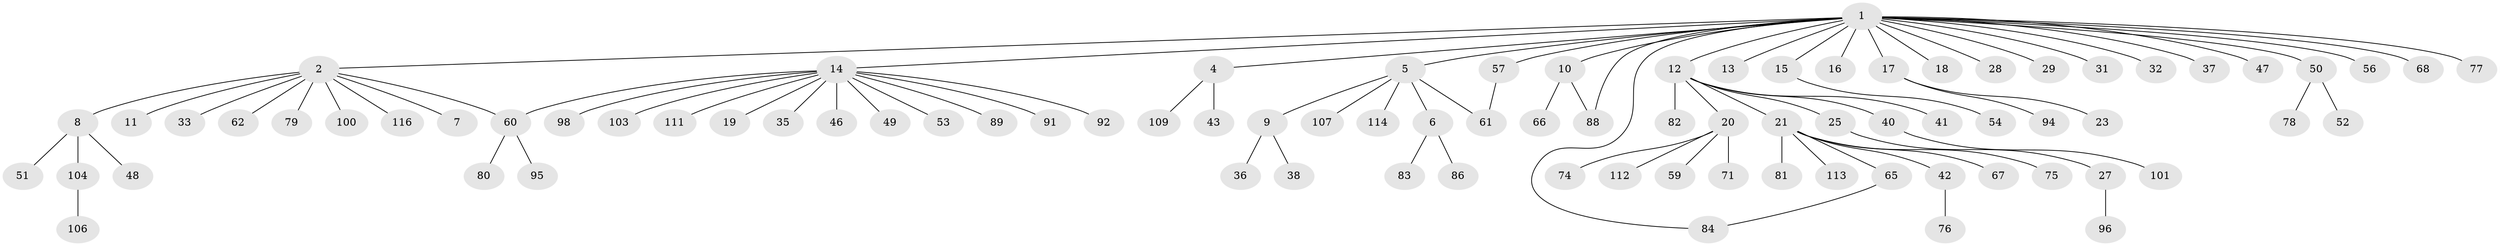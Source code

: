 // Generated by graph-tools (version 1.1) at 2025/51/02/27/25 19:51:54]
// undirected, 88 vertices, 91 edges
graph export_dot {
graph [start="1"]
  node [color=gray90,style=filled];
  1 [super="+3"];
  2 [super="+22"];
  4 [super="+105"];
  5 [super="+39"];
  6 [super="+99"];
  7;
  8 [super="+55"];
  9 [super="+64"];
  10 [super="+44"];
  11;
  12 [super="+93"];
  13 [super="+45"];
  14 [super="+24"];
  15 [super="+72"];
  16;
  17 [super="+30"];
  18;
  19 [super="+110"];
  20 [super="+58"];
  21 [super="+34"];
  23 [super="+63"];
  25 [super="+26"];
  27;
  28;
  29;
  31;
  32 [super="+97"];
  33;
  35;
  36;
  37;
  38;
  40 [super="+73"];
  41;
  42;
  43;
  46;
  47;
  48;
  49;
  50 [super="+69"];
  51;
  52 [super="+102"];
  53 [super="+70"];
  54;
  56;
  57 [super="+108"];
  59;
  60 [super="+85"];
  61;
  62;
  65;
  66;
  67;
  68;
  71 [super="+87"];
  74;
  75;
  76;
  77;
  78 [super="+115"];
  79;
  80;
  81;
  82;
  83;
  84 [super="+90"];
  86;
  88;
  89;
  91;
  92;
  94;
  95;
  96;
  98;
  100;
  101;
  103;
  104;
  106;
  107;
  109;
  111;
  112;
  113;
  114;
  116;
  1 -- 2;
  1 -- 4;
  1 -- 5;
  1 -- 10;
  1 -- 12;
  1 -- 13;
  1 -- 14;
  1 -- 15;
  1 -- 16;
  1 -- 17;
  1 -- 18;
  1 -- 28;
  1 -- 29;
  1 -- 31;
  1 -- 32;
  1 -- 37;
  1 -- 47;
  1 -- 50;
  1 -- 56;
  1 -- 57;
  1 -- 68;
  1 -- 77;
  1 -- 88;
  1 -- 84;
  2 -- 7;
  2 -- 8;
  2 -- 11;
  2 -- 33;
  2 -- 60;
  2 -- 62;
  2 -- 79;
  2 -- 116;
  2 -- 100;
  4 -- 43;
  4 -- 109;
  5 -- 6;
  5 -- 9;
  5 -- 107;
  5 -- 114;
  5 -- 61;
  6 -- 83;
  6 -- 86;
  8 -- 48;
  8 -- 51;
  8 -- 104;
  9 -- 36;
  9 -- 38;
  10 -- 88;
  10 -- 66;
  12 -- 20;
  12 -- 21;
  12 -- 25;
  12 -- 40;
  12 -- 41;
  12 -- 82;
  14 -- 19;
  14 -- 35;
  14 -- 49;
  14 -- 53;
  14 -- 60;
  14 -- 89;
  14 -- 91;
  14 -- 92;
  14 -- 98;
  14 -- 111;
  14 -- 46;
  14 -- 103;
  15 -- 54;
  17 -- 23;
  17 -- 94;
  20 -- 59;
  20 -- 71;
  20 -- 112;
  20 -- 74;
  21 -- 42;
  21 -- 65;
  21 -- 81;
  21 -- 67;
  21 -- 113;
  21 -- 75;
  25 -- 27;
  27 -- 96;
  40 -- 101;
  42 -- 76;
  50 -- 52;
  50 -- 78;
  57 -- 61;
  60 -- 80;
  60 -- 95;
  65 -- 84;
  104 -- 106;
}
